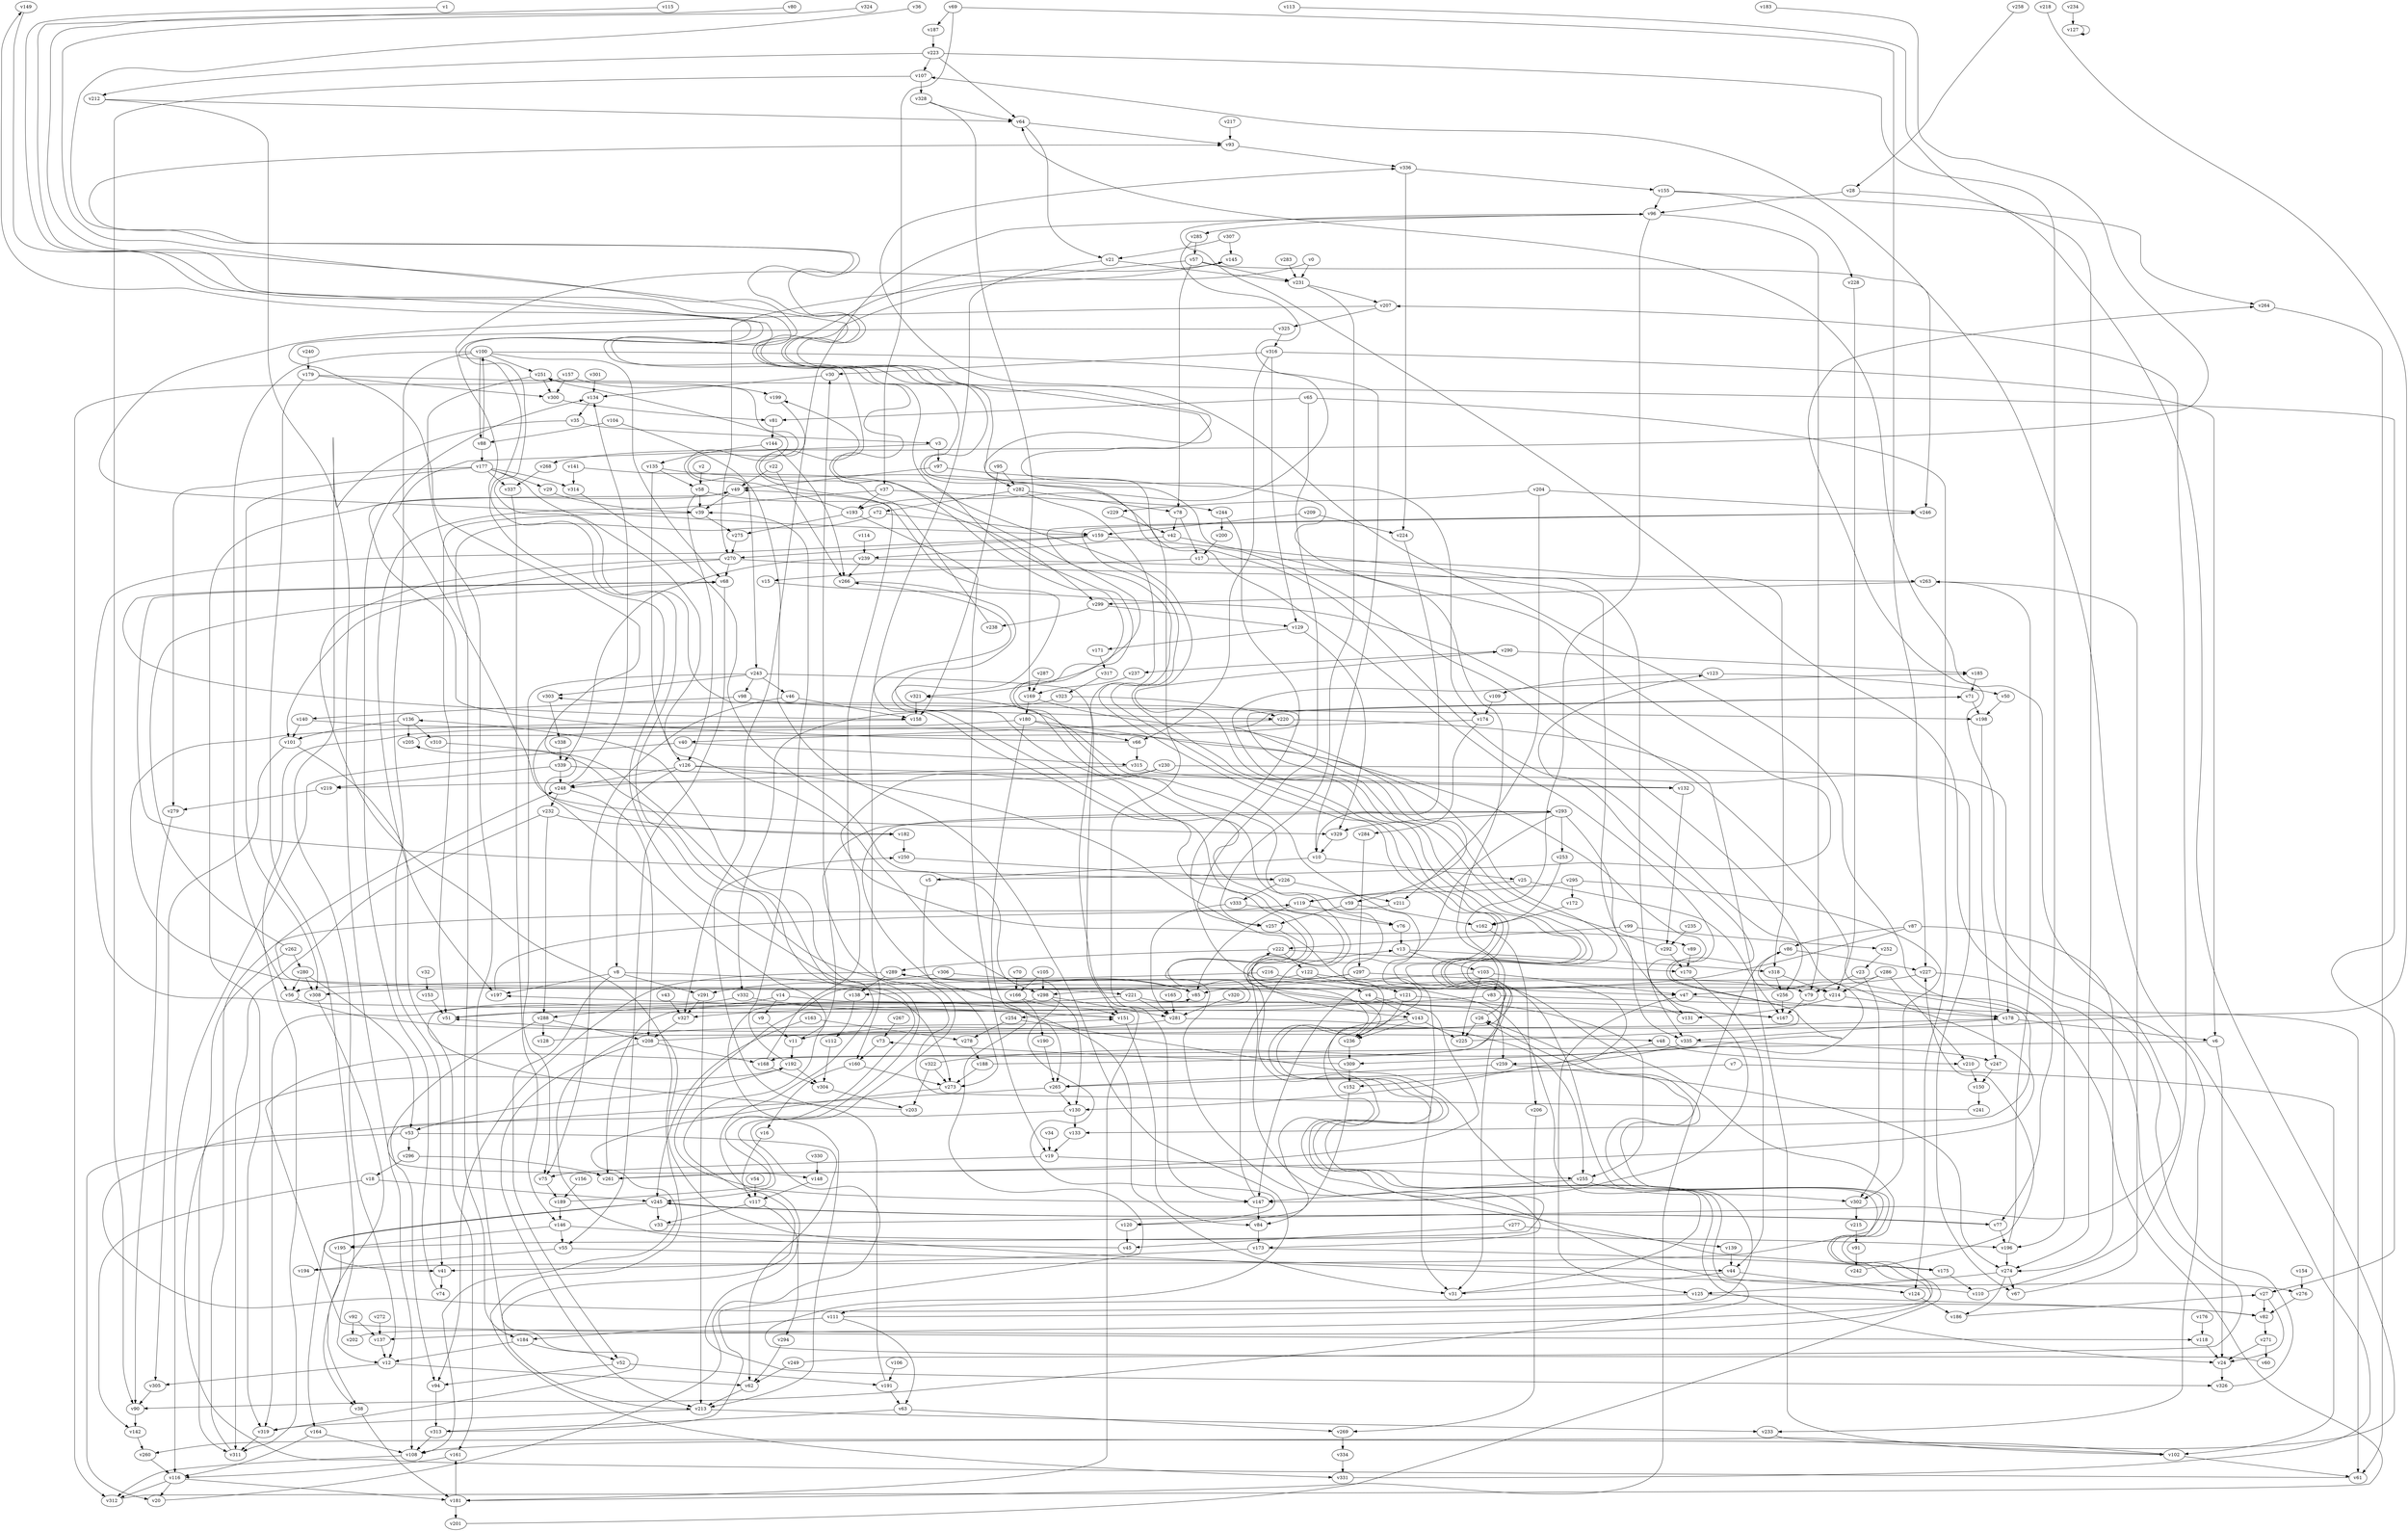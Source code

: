 // Benchmark game 508 - 340 vertices
// time_bound: 148
// targets: v314
digraph G {
    v0 [name="v0", player=1];
    v1 [name="v1", player=0];
    v2 [name="v2", player=0];
    v3 [name="v3", player=1];
    v4 [name="v4", player=1];
    v5 [name="v5", player=0];
    v6 [name="v6", player=1];
    v7 [name="v7", player=1];
    v8 [name="v8", player=0];
    v9 [name="v9", player=1];
    v10 [name="v10", player=0];
    v11 [name="v11", player=0];
    v12 [name="v12", player=1];
    v13 [name="v13", player=0];
    v14 [name="v14", player=1];
    v15 [name="v15", player=0];
    v16 [name="v16", player=1];
    v17 [name="v17", player=1];
    v18 [name="v18", player=1];
    v19 [name="v19", player=0];
    v20 [name="v20", player=1];
    v21 [name="v21", player=1];
    v22 [name="v22", player=1];
    v23 [name="v23", player=1];
    v24 [name="v24", player=1];
    v25 [name="v25", player=1];
    v26 [name="v26", player=0];
    v27 [name="v27", player=1];
    v28 [name="v28", player=1];
    v29 [name="v29", player=1];
    v30 [name="v30", player=0];
    v31 [name="v31", player=1];
    v32 [name="v32", player=1];
    v33 [name="v33", player=1];
    v34 [name="v34", player=1];
    v35 [name="v35", player=1];
    v36 [name="v36", player=0];
    v37 [name="v37", player=1];
    v38 [name="v38", player=0];
    v39 [name="v39", player=0];
    v40 [name="v40", player=0];
    v41 [name="v41", player=0];
    v42 [name="v42", player=0];
    v43 [name="v43", player=1];
    v44 [name="v44", player=1];
    v45 [name="v45", player=0];
    v46 [name="v46", player=1];
    v47 [name="v47", player=0];
    v48 [name="v48", player=0];
    v49 [name="v49", player=0];
    v50 [name="v50", player=0];
    v51 [name="v51", player=0];
    v52 [name="v52", player=1];
    v53 [name="v53", player=1];
    v54 [name="v54", player=1];
    v55 [name="v55", player=0];
    v56 [name="v56", player=1];
    v57 [name="v57", player=0];
    v58 [name="v58", player=0];
    v59 [name="v59", player=0];
    v60 [name="v60", player=1];
    v61 [name="v61", player=1];
    v62 [name="v62", player=0];
    v63 [name="v63", player=1];
    v64 [name="v64", player=1];
    v65 [name="v65", player=1];
    v66 [name="v66", player=1];
    v67 [name="v67", player=1];
    v68 [name="v68", player=0];
    v69 [name="v69", player=1];
    v70 [name="v70", player=0];
    v71 [name="v71", player=1];
    v72 [name="v72", player=1];
    v73 [name="v73", player=1];
    v74 [name="v74", player=1];
    v75 [name="v75", player=0];
    v76 [name="v76", player=1];
    v77 [name="v77", player=0];
    v78 [name="v78", player=1];
    v79 [name="v79", player=0];
    v80 [name="v80", player=1];
    v81 [name="v81", player=1];
    v82 [name="v82", player=0];
    v83 [name="v83", player=1];
    v84 [name="v84", player=0];
    v85 [name="v85", player=0];
    v86 [name="v86", player=1];
    v87 [name="v87", player=0];
    v88 [name="v88", player=0];
    v89 [name="v89", player=1];
    v90 [name="v90", player=0];
    v91 [name="v91", player=0];
    v92 [name="v92", player=0];
    v93 [name="v93", player=1];
    v94 [name="v94", player=1];
    v95 [name="v95", player=0];
    v96 [name="v96", player=1];
    v97 [name="v97", player=1];
    v98 [name="v98", player=0];
    v99 [name="v99", player=1];
    v100 [name="v100", player=1];
    v101 [name="v101", player=0];
    v102 [name="v102", player=0];
    v103 [name="v103", player=0];
    v104 [name="v104", player=1];
    v105 [name="v105", player=0];
    v106 [name="v106", player=1];
    v107 [name="v107", player=1];
    v108 [name="v108", player=0];
    v109 [name="v109", player=0];
    v110 [name="v110", player=0];
    v111 [name="v111", player=1];
    v112 [name="v112", player=0];
    v113 [name="v113", player=1];
    v114 [name="v114", player=1];
    v115 [name="v115", player=1];
    v116 [name="v116", player=0];
    v117 [name="v117", player=0];
    v118 [name="v118", player=1];
    v119 [name="v119", player=0];
    v120 [name="v120", player=0];
    v121 [name="v121", player=0];
    v122 [name="v122", player=0];
    v123 [name="v123", player=1];
    v124 [name="v124", player=0];
    v125 [name="v125", player=0];
    v126 [name="v126", player=0];
    v127 [name="v127", player=0];
    v128 [name="v128", player=0];
    v129 [name="v129", player=1];
    v130 [name="v130", player=1];
    v131 [name="v131", player=1];
    v132 [name="v132", player=1];
    v133 [name="v133", player=1];
    v134 [name="v134", player=0];
    v135 [name="v135", player=1];
    v136 [name="v136", player=1];
    v137 [name="v137", player=0];
    v138 [name="v138", player=1];
    v139 [name="v139", player=0];
    v140 [name="v140", player=1];
    v141 [name="v141", player=0];
    v142 [name="v142", player=0];
    v143 [name="v143", player=0];
    v144 [name="v144", player=0];
    v145 [name="v145", player=0];
    v146 [name="v146", player=0];
    v147 [name="v147", player=0];
    v148 [name="v148", player=0];
    v149 [name="v149", player=0];
    v150 [name="v150", player=1];
    v151 [name="v151", player=0];
    v152 [name="v152", player=0];
    v153 [name="v153", player=0];
    v154 [name="v154", player=1];
    v155 [name="v155", player=1];
    v156 [name="v156", player=0];
    v157 [name="v157", player=0];
    v158 [name="v158", player=1];
    v159 [name="v159", player=1];
    v160 [name="v160", player=0];
    v161 [name="v161", player=1];
    v162 [name="v162", player=1];
    v163 [name="v163", player=1];
    v164 [name="v164", player=1];
    v165 [name="v165", player=0];
    v166 [name="v166", player=0];
    v167 [name="v167", player=0];
    v168 [name="v168", player=0];
    v169 [name="v169", player=1];
    v170 [name="v170", player=0];
    v171 [name="v171", player=1];
    v172 [name="v172", player=0];
    v173 [name="v173", player=0];
    v174 [name="v174", player=1];
    v175 [name="v175", player=1];
    v176 [name="v176", player=1];
    v177 [name="v177", player=0];
    v178 [name="v178", player=0];
    v179 [name="v179", player=0];
    v180 [name="v180", player=1];
    v181 [name="v181", player=0];
    v182 [name="v182", player=0];
    v183 [name="v183", player=0];
    v184 [name="v184", player=1];
    v185 [name="v185", player=1];
    v186 [name="v186", player=0];
    v187 [name="v187", player=0];
    v188 [name="v188", player=1];
    v189 [name="v189", player=1];
    v190 [name="v190", player=1];
    v191 [name="v191", player=0];
    v192 [name="v192", player=1];
    v193 [name="v193", player=1];
    v194 [name="v194", player=1];
    v195 [name="v195", player=0];
    v196 [name="v196", player=0];
    v197 [name="v197", player=1];
    v198 [name="v198", player=0];
    v199 [name="v199", player=0];
    v200 [name="v200", player=0];
    v201 [name="v201", player=0];
    v202 [name="v202", player=1];
    v203 [name="v203", player=1];
    v204 [name="v204", player=0];
    v205 [name="v205", player=0];
    v206 [name="v206", player=0];
    v207 [name="v207", player=1];
    v208 [name="v208", player=0];
    v209 [name="v209", player=0];
    v210 [name="v210", player=1];
    v211 [name="v211", player=0];
    v212 [name="v212", player=0];
    v213 [name="v213", player=0];
    v214 [name="v214", player=0];
    v215 [name="v215", player=1];
    v216 [name="v216", player=1];
    v217 [name="v217", player=0];
    v218 [name="v218", player=1];
    v219 [name="v219", player=1];
    v220 [name="v220", player=1];
    v221 [name="v221", player=1];
    v222 [name="v222", player=1];
    v223 [name="v223", player=0];
    v224 [name="v224", player=0];
    v225 [name="v225", player=0];
    v226 [name="v226", player=0];
    v227 [name="v227", player=1];
    v228 [name="v228", player=0];
    v229 [name="v229", player=0];
    v230 [name="v230", player=0];
    v231 [name="v231", player=1];
    v232 [name="v232", player=1];
    v233 [name="v233", player=0];
    v234 [name="v234", player=0];
    v235 [name="v235", player=1];
    v236 [name="v236", player=0];
    v237 [name="v237", player=1];
    v238 [name="v238", player=1];
    v239 [name="v239", player=0];
    v240 [name="v240", player=1];
    v241 [name="v241", player=1];
    v242 [name="v242", player=1];
    v243 [name="v243", player=1];
    v244 [name="v244", player=1];
    v245 [name="v245", player=0];
    v246 [name="v246", player=0];
    v247 [name="v247", player=1];
    v248 [name="v248", player=1];
    v249 [name="v249", player=1];
    v250 [name="v250", player=1];
    v251 [name="v251", player=0];
    v252 [name="v252", player=1];
    v253 [name="v253", player=0];
    v254 [name="v254", player=1];
    v255 [name="v255", player=0];
    v256 [name="v256", player=0];
    v257 [name="v257", player=1];
    v258 [name="v258", player=1];
    v259 [name="v259", player=1];
    v260 [name="v260", player=1];
    v261 [name="v261", player=0];
    v262 [name="v262", player=0];
    v263 [name="v263", player=1];
    v264 [name="v264", player=1];
    v265 [name="v265", player=0];
    v266 [name="v266", player=0];
    v267 [name="v267", player=0];
    v268 [name="v268", player=1];
    v269 [name="v269", player=0];
    v270 [name="v270", player=0];
    v271 [name="v271", player=0];
    v272 [name="v272", player=0];
    v273 [name="v273", player=1];
    v274 [name="v274", player=0];
    v275 [name="v275", player=1];
    v276 [name="v276", player=0];
    v277 [name="v277", player=1];
    v278 [name="v278", player=1];
    v279 [name="v279", player=1];
    v280 [name="v280", player=1];
    v281 [name="v281", player=0];
    v282 [name="v282", player=0];
    v283 [name="v283", player=0];
    v284 [name="v284", player=0];
    v285 [name="v285", player=0];
    v286 [name="v286", player=0];
    v287 [name="v287", player=0];
    v288 [name="v288", player=1];
    v289 [name="v289", player=0];
    v290 [name="v290", player=1];
    v291 [name="v291", player=1];
    v292 [name="v292", player=1];
    v293 [name="v293", player=1];
    v294 [name="v294", player=1];
    v295 [name="v295", player=0];
    v296 [name="v296", player=0];
    v297 [name="v297", player=0];
    v298 [name="v298", player=1];
    v299 [name="v299", player=1];
    v300 [name="v300", player=0];
    v301 [name="v301", player=0];
    v302 [name="v302", player=1];
    v303 [name="v303", player=1];
    v304 [name="v304", player=0];
    v305 [name="v305", player=0];
    v306 [name="v306", player=0];
    v307 [name="v307", player=1];
    v308 [name="v308", player=1];
    v309 [name="v309", player=0];
    v310 [name="v310", player=1];
    v311 [name="v311", player=0];
    v312 [name="v312", player=1];
    v313 [name="v313", player=0];
    v314 [name="v314", player=0, target=1];
    v315 [name="v315", player=0];
    v316 [name="v316", player=0];
    v317 [name="v317", player=1];
    v318 [name="v318", player=1];
    v319 [name="v319", player=0];
    v320 [name="v320", player=0];
    v321 [name="v321", player=0];
    v322 [name="v322", player=0];
    v323 [name="v323", player=1];
    v324 [name="v324", player=0];
    v325 [name="v325", player=1];
    v326 [name="v326", player=0];
    v327 [name="v327", player=0];
    v328 [name="v328", player=1];
    v329 [name="v329", player=1];
    v330 [name="v330", player=0];
    v331 [name="v331", player=0];
    v332 [name="v332", player=1];
    v333 [name="v333", player=1];
    v334 [name="v334", player=0];
    v335 [name="v335", player=0];
    v336 [name="v336", player=0];
    v337 [name="v337", player=0];
    v338 [name="v338", player=0];
    v339 [name="v339", player=0];

    v0 -> v326 [constraint="t < 13"];
    v1 -> v175 [constraint="t < 13"];
    v2 -> v58;
    v3 -> v182 [constraint="t mod 5 == 3"];
    v4 -> v261 [constraint="t >= 4"];
    v5 -> v93 [constraint="t < 15"];
    v6 -> v118 [constraint="t >= 5"];
    v7 -> v265;
    v8 -> v273;
    v9 -> v11;
    v10 -> v5;
    v11 -> v30;
    v12 -> v305;
    v13 -> v318;
    v14 -> v31;
    v15 -> v133 [constraint="t >= 2"];
    v16 -> v117;
    v17 -> v15;
    v18 -> v245;
    v19 -> v75;
    v20 -> v293 [constraint="t < 14"];
    v21 -> v231;
    v22 -> v266;
    v23 -> v302;
    v24 -> v326;
    v25 -> v119;
    v26 -> v290 [constraint="t >= 1"];
    v27 -> v24 [constraint="t < 14"];
    v28 -> v274;
    v29 -> v39;
    v30 -> v134;
    v31 -> v222 [constraint="t mod 3 == 2"];
    v32 -> v153;
    v33 -> v64 [constraint="t >= 4"];
    v34 -> v19;
    v35 -> v12;
    v36 -> v282 [constraint="t >= 5"];
    v37 -> v193;
    v38 -> v181;
    v39 -> v275;
    v40 -> v315;
    v41 -> v74;
    v42 -> v83;
    v43 -> v327;
    v44 -> v31;
    v45 -> v151 [constraint="t mod 3 == 2"];
    v46 -> v75;
    v47 -> v125;
    v48 -> v152;
    v49 -> v319;
    v50 -> v198;
    v51 -> v266 [constraint="t < 14"];
    v52 -> v94;
    v53 -> v296;
    v54 -> v117;
    v55 -> v194;
    v56 -> v48 [constraint="t < 7"];
    v57 -> v78;
    v58 -> v299;
    v59 -> v162;
    v60 -> v251 [constraint="t mod 2 == 1"];
    v61 -> v192 [constraint="t < 14"];
    v62 -> v213;
    v63 -> v313;
    v64 -> v93;
    v65 -> v257;
    v66 -> v49 [constraint="t >= 4"];
    v67 -> v263;
    v68 -> v158 [constraint="t >= 3"];
    v69 -> v187;
    v70 -> v166;
    v71 -> v198;
    v72 -> v159;
    v73 -> v160;
    v74 -> v134;
    v75 -> v189;
    v76 -> v13;
    v77 -> v245 [constraint="t >= 4"];
    v78 -> v42;
    v79 -> v167;
    v80 -> v137 [constraint="t mod 5 == 0"];
    v81 -> v144;
    v82 -> v271;
    v83 -> v61;
    v84 -> v173;
    v85 -> v149 [constraint="t < 8"];
    v86 -> v181;
    v87 -> v138 [constraint="t >= 2"];
    v88 -> v100;
    v89 -> v170;
    v90 -> v142;
    v91 -> v242;
    v92 -> v202;
    v93 -> v336;
    v94 -> v313;
    v95 -> v158;
    v96 -> v285;
    v97 -> v174;
    v98 -> v220;
    v99 -> v222;
    v100 -> v56;
    v101 -> v305;
    v102 -> v260 [constraint="t mod 4 == 3"];
    v103 -> v85;
    v104 -> v243;
    v105 -> v166;
    v106 -> v191;
    v107 -> v90;
    v108 -> v312 [constraint="t >= 4"];
    v109 -> v174;
    v110 -> v51 [constraint="t >= 1"];
    v111 -> v321 [constraint="t < 8"];
    v112 -> v304;
    v113 -> v108 [constraint="t mod 2 == 1"];
    v114 -> v239;
    v115 -> v173 [constraint="t mod 3 == 1"];
    v116 -> v312;
    v117 -> v33;
    v118 -> v24;
    v119 -> v76;
    v120 -> v45;
    v121 -> v24 [constraint="t >= 5"];
    v122 -> v308;
    v123 -> v109;
    v124 -> v186;
    v125 -> v111;
    v126 -> v276 [constraint="t >= 1"];
    v127 -> v127;
    v128 -> v185 [constraint="t mod 3 == 1"];
    v129 -> v171;
    v130 -> v148 [constraint="t mod 2 == 1"];
    v131 -> v288 [constraint="t mod 5 == 4"];
    v132 -> v292;
    v133 -> v19;
    v134 -> v35;
    v135 -> v126;
    v136 -> v310;
    v137 -> v12;
    v138 -> v112;
    v139 -> v44;
    v140 -> v147 [constraint="t < 15"];
    v141 -> v321 [constraint="t mod 4 == 0"];
    v142 -> v260;
    v143 -> v120 [constraint="t >= 5"];
    v144 -> v266;
    v145 -> v309 [constraint="t >= 4"];
    v146 -> v196;
    v147 -> v13;
    v148 -> v117;
    v149 -> v198 [constraint="t mod 4 == 0"];
    v150 -> v241;
    v151 -> v197 [constraint="t >= 5"];
    v152 -> v84;
    v153 -> v51;
    v154 -> v276;
    v155 -> v96;
    v156 -> v189;
    v157 -> v199;
    v158 -> v221 [constraint="t < 6"];
    v159 -> v167 [constraint="t < 12"];
    v160 -> v16;
    v161 -> v116;
    v162 -> v206;
    v163 -> v278;
    v164 -> v108;
    v165 -> v281;
    v166 -> v190;
    v167 -> v289 [constraint="t mod 4 == 0"];
    v168 -> v304;
    v169 -> v59 [constraint="t < 12"];
    v170 -> v44;
    v171 -> v317;
    v172 -> v162;
    v173 -> v175;
    v174 -> v329 [constraint="t mod 3 == 1"];
    v175 -> v110;
    v176 -> v118;
    v177 -> v120 [constraint="t mod 5 == 4"];
    v178 -> v6;
    v179 -> v27 [constraint="t mod 5 == 3"];
    v180 -> v130 [constraint="t < 14"];
    v181 -> v161;
    v182 -> v250;
    v183 -> v268 [constraint="t < 12"];
    v184 -> v12;
    v185 -> v71;
    v186 -> v27 [constraint="t mod 3 == 2"];
    v187 -> v223;
    v188 -> v246 [constraint="t < 7"];
    v189 -> v205 [constraint="t < 5"];
    v190 -> v265;
    v191 -> v250;
    v192 -> v53 [constraint="t >= 1"];
    v193 -> v251 [constraint="t mod 5 == 2"];
    v194 -> v26 [constraint="t mod 5 == 0"];
    v195 -> v38;
    v196 -> v274;
    v197 -> v119 [constraint="t < 10"];
    v198 -> v247;
    v199 -> v143 [constraint="t < 12"];
    v200 -> v17;
    v201 -> v26 [constraint="t mod 2 == 1"];
    v202 -> v71 [constraint="t >= 4"];
    v203 -> v85 [constraint="t >= 2"];
    v204 -> v229;
    v205 -> v303 [constraint="t >= 3"];
    v206 -> v269;
    v207 -> v159 [constraint="t < 6"];
    v208 -> v178 [constraint="t >= 4"];
    v209 -> v224;
    v210 -> v150;
    v211 -> v214 [constraint="t mod 2 == 0"];
    v212 -> v64 [constraint="t mod 5 == 0"];
    v213 -> v319;
    v214 -> v178;
    v215 -> v91;
    v216 -> v56;
    v217 -> v93;
    v218 -> v11 [constraint="t mod 4 == 1"];
    v219 -> v279;
    v220 -> v102;
    v221 -> v259;
    v222 -> v289;
    v223 -> v77;
    v224 -> v10;
    v225 -> v145 [constraint="t < 15"];
    v226 -> v68 [constraint="t >= 5"];
    v227 -> v47;
    v228 -> v214;
    v229 -> v42;
    v230 -> v89 [constraint="t mod 2 == 1"];
    v231 -> v207;
    v232 -> v288;
    v233 -> v102;
    v234 -> v127;
    v235 -> v292;
    v236 -> v309;
    v237 -> v169;
    v238 -> v199 [constraint="t >= 1"];
    v239 -> v266;
    v240 -> v179;
    v241 -> v136 [constraint="t < 9"];
    v242 -> v227 [constraint="t >= 2"];
    v243 -> v75;
    v244 -> v200;
    v245 -> v41 [constraint="t < 14"];
    v246 -> v168 [constraint="t >= 2"];
    v247 -> v150;
    v248 -> v232;
    v249 -> v96 [constraint="t < 5"];
    v250 -> v226;
    v251 -> v300;
    v252 -> v23;
    v253 -> v162;
    v254 -> v90 [constraint="t >= 4"];
    v255 -> v147;
    v256 -> v167;
    v257 -> v236;
    v258 -> v28 [constraint="t >= 1"];
    v259 -> v274;
    v260 -> v116;
    v261 -> v123 [constraint="t < 10"];
    v262 -> v68 [constraint="t >= 2"];
    v263 -> v299;
    v264 -> v61;
    v265 -> v82 [constraint="t < 7"];
    v266 -> v195 [constraint="t < 12"];
    v267 -> v73;
    v268 -> v337;
    v269 -> v334;
    v270 -> v331 [constraint="t mod 5 == 4"];
    v271 -> v60;
    v272 -> v137;
    v273 -> v108 [constraint="t >= 1"];
    v274 -> v67;
    v275 -> v270;
    v276 -> v82;
    v277 -> v45;
    v278 -> v188;
    v279 -> v90;
    v280 -> v53;
    v281 -> v255;
    v282 -> v78;
    v283 -> v231;
    v284 -> v297;
    v285 -> v193 [constraint="t >= 3"];
    v286 -> v210;
    v287 -> v169;
    v288 -> v94;
    v289 -> v4;
    v290 -> v185;
    v291 -> v327;
    v292 -> v71 [constraint="t >= 1"];
    v293 -> v335;
    v294 -> v62;
    v295 -> v302;
    v296 -> v261;
    v297 -> v147 [constraint="t < 15"];
    v298 -> v213;
    v299 -> v238;
    v300 -> v81;
    v301 -> v134;
    v302 -> v215;
    v303 -> v338;
    v304 -> v203;
    v305 -> v90;
    v306 -> v85;
    v307 -> v145;
    v308 -> v38 [constraint="t < 9"];
    v309 -> v73 [constraint="t < 14"];
    v310 -> v245 [constraint="t < 10"];
    v311 -> v248;
    v312 -> v336 [constraint="t mod 5 == 1"];
    v313 -> v293 [constraint="t < 7"];
    v314 -> v298 [constraint="t < 5"];
    v315 -> v132;
    v316 -> v129;
    v317 -> v323;
    v318 -> v256;
    v319 -> v311;
    v320 -> v281;
    v321 -> v158;
    v322 -> v86 [constraint="t < 7"];
    v323 -> v220;
    v324 -> v256 [constraint="t mod 4 == 3"];
    v325 -> v319 [constraint="t mod 2 == 1"];
    v326 -> v264 [constraint="t >= 4"];
    v327 -> v208;
    v328 -> v64;
    v329 -> v10;
    v330 -> v148;
    v331 -> v107 [constraint="t < 6"];
    v332 -> v151;
    v333 -> v76;
    v334 -> v331;
    v335 -> v259;
    v336 -> v224;
    v337 -> v146;
    v338 -> v339;
    v339 -> v219;
    v68 -> v55;
    v177 -> v337;
    v288 -> v208;
    v39 -> v51;
    v159 -> v270;
    v207 -> v325;
    v83 -> v327;
    v223 -> v107;
    v159 -> v335;
    v12 -> v62;
    v122 -> v47;
    v126 -> v132;
    v100 -> v251;
    v177 -> v314;
    v289 -> v138;
    v18 -> v142;
    v223 -> v64;
    v192 -> v39;
    v245 -> v33;
    v298 -> v281;
    v49 -> v39;
    v121 -> v255;
    v123 -> v50;
    v47 -> v178;
    v57 -> v231;
    v282 -> v72;
    v44 -> v124;
    v122 -> v121;
    v223 -> v212;
    v293 -> v253;
    v245 -> v77;
    v147 -> v84;
    v274 -> v125;
    v37 -> v197;
    v316 -> v6;
    v143 -> v225;
    v293 -> v31;
    v14 -> v51;
    v289 -> v94;
    v103 -> v225;
    v226 -> v333;
    v177 -> v29;
    v259 -> v265;
    v179 -> v300;
    v169 -> v180;
    v255 -> v302;
    v59 -> v257;
    v328 -> v169;
    v277 -> v139;
    v25 -> v167;
    v157 -> v312;
    v270 -> v68;
    v293 -> v329;
    v104 -> v88;
    v102 -> v61;
    v174 -> v284;
    v55 -> v44;
    v116 -> v20;
    v290 -> v237;
    v14 -> v9;
    v143 -> v236;
    v87 -> v86;
    v189 -> v146;
    v13 -> v103;
    v164 -> v116;
    v8 -> v291;
    v100 -> v68;
    v315 -> v248;
    v295 -> v172;
    v157 -> v300;
    v69 -> v37;
    v66 -> v315;
    v254 -> v278;
    v95 -> v282;
    v37 -> v244;
    v286 -> v214;
    v7 -> v102;
    v239 -> v131;
    v166 -> v151;
    v136 -> v101;
    v11 -> v192;
    v100 -> v88;
    v77 -> v196;
    v204 -> v246;
    v10 -> v25;
    v177 -> v279;
    v129 -> v329;
    v72 -> v184;
    v88 -> v177;
    v4 -> v143;
    v46 -> v158;
    v180 -> v311;
    v339 -> v248;
    v323 -> v332;
    v21 -> v160;
    v282 -> v181;
    v285 -> v57;
    v141 -> v314;
    v117 -> v294;
    v222 -> v170;
    v65 -> v81;
    v243 -> v151;
    v125 -> v82;
    v107 -> v328;
    v270 -> v101;
    v111 -> v63;
    v291 -> v213;
    v204 -> v211;
    v243 -> v303;
    v58 -> v126;
    v274 -> v186;
    v209 -> v159;
    v262 -> v311;
    v58 -> v39;
    v230 -> v178;
    v333 -> v281;
    v96 -> v327;
    v298 -> v130;
    v299 -> v129;
    v97 -> v49;
    v270 -> v263;
    v98 -> v140;
    v271 -> v24;
    v110 -> v207;
    v151 -> v84;
    v135 -> v58;
    v336 -> v155;
    v307 -> v21;
    v111 -> v184;
    v192 -> v304;
    v65 -> v124;
    v286 -> v147;
    v116 -> v181;
    v295 -> v119;
    v184 -> v52;
    v232 -> v311;
    v332 -> v319;
    v280 -> v56;
    v180 -> v265;
    v57 -> v270;
    v42 -> v239;
    v63 -> v269;
    v92 -> v137;
    v181 -> v201;
    v119 -> v85;
    v322 -> v203;
    v191 -> v63;
    v22 -> v49;
    v136 -> v205;
    v96 -> v31;
    v193 -> v275;
    v99 -> v252;
    v69 -> v227;
    v265 -> v130;
    v221 -> v261;
    v316 -> v30;
    v168 -> v49;
    v177 -> v308;
    v214 -> v131;
    v280 -> v308;
    v163 -> v245;
    v173 -> v41;
    v339 -> v67;
    v208 -> v213;
    v244 -> v236;
    v146 -> v195;
    v96 -> v79;
    v8 -> v52;
    v262 -> v280;
    v325 -> v316;
    v232 -> v182;
    v5 -> v273;
    v146 -> v55;
    v230 -> v219;
    v160 -> v273;
    v281 -> v11;
    v17 -> v318;
    v101 -> v161;
    v221 -> v281;
    v53 -> v62;
    v179 -> v12;
    v100 -> v41;
    v121 -> v254;
    v53 -> v20;
    v335 -> v247;
    v251 -> v213;
    v196 -> v263;
    v245 -> v164;
    v296 -> v18;
    v216 -> v233;
    v126 -> v248;
    v3 -> v97;
    v292 -> v170;
    v35 -> v3;
    v86 -> v227;
    v193 -> v19;
    v19 -> v255;
    v243 -> v46;
    v297 -> v298;
    v8 -> v197;
    v188 -> v273;
    v103 -> v47;
    v309 -> v152;
    v222 -> v122;
    v248 -> v208;
    v6 -> v24;
    v52 -> v191;
    v226 -> v211;
    v249 -> v62;
    v40 -> v116;
    v322 -> v273;
    v178 -> v335;
    v318 -> v214;
    v248 -> v134;
    v100 -> v10;
    v126 -> v8;
    v87 -> v274;
    v213 -> v233;
    v231 -> v257;
    v135 -> v147;
    v26 -> v225;
    v288 -> v128;
    v155 -> v228;
    v243 -> v98;
    v316 -> v66;
    v306 -> v291;
    v23 -> v79;
    v105 -> v298;
    v155 -> v264;
    v180 -> v66;
    v220 -> v40;
    v130 -> v133;
    v239 -> v339;
    v227 -> v196;
    v212 -> v108;
    v140 -> v101;
    v78 -> v17;
    v48 -> v210;
    v57 -> v246;
    v144 -> v135;
    v64 -> v21;
    v0 -> v231;
    v313 -> v108;
    v28 -> v96;
    v297 -> v79;
    v208 -> v168;
    v27 -> v82;
}
